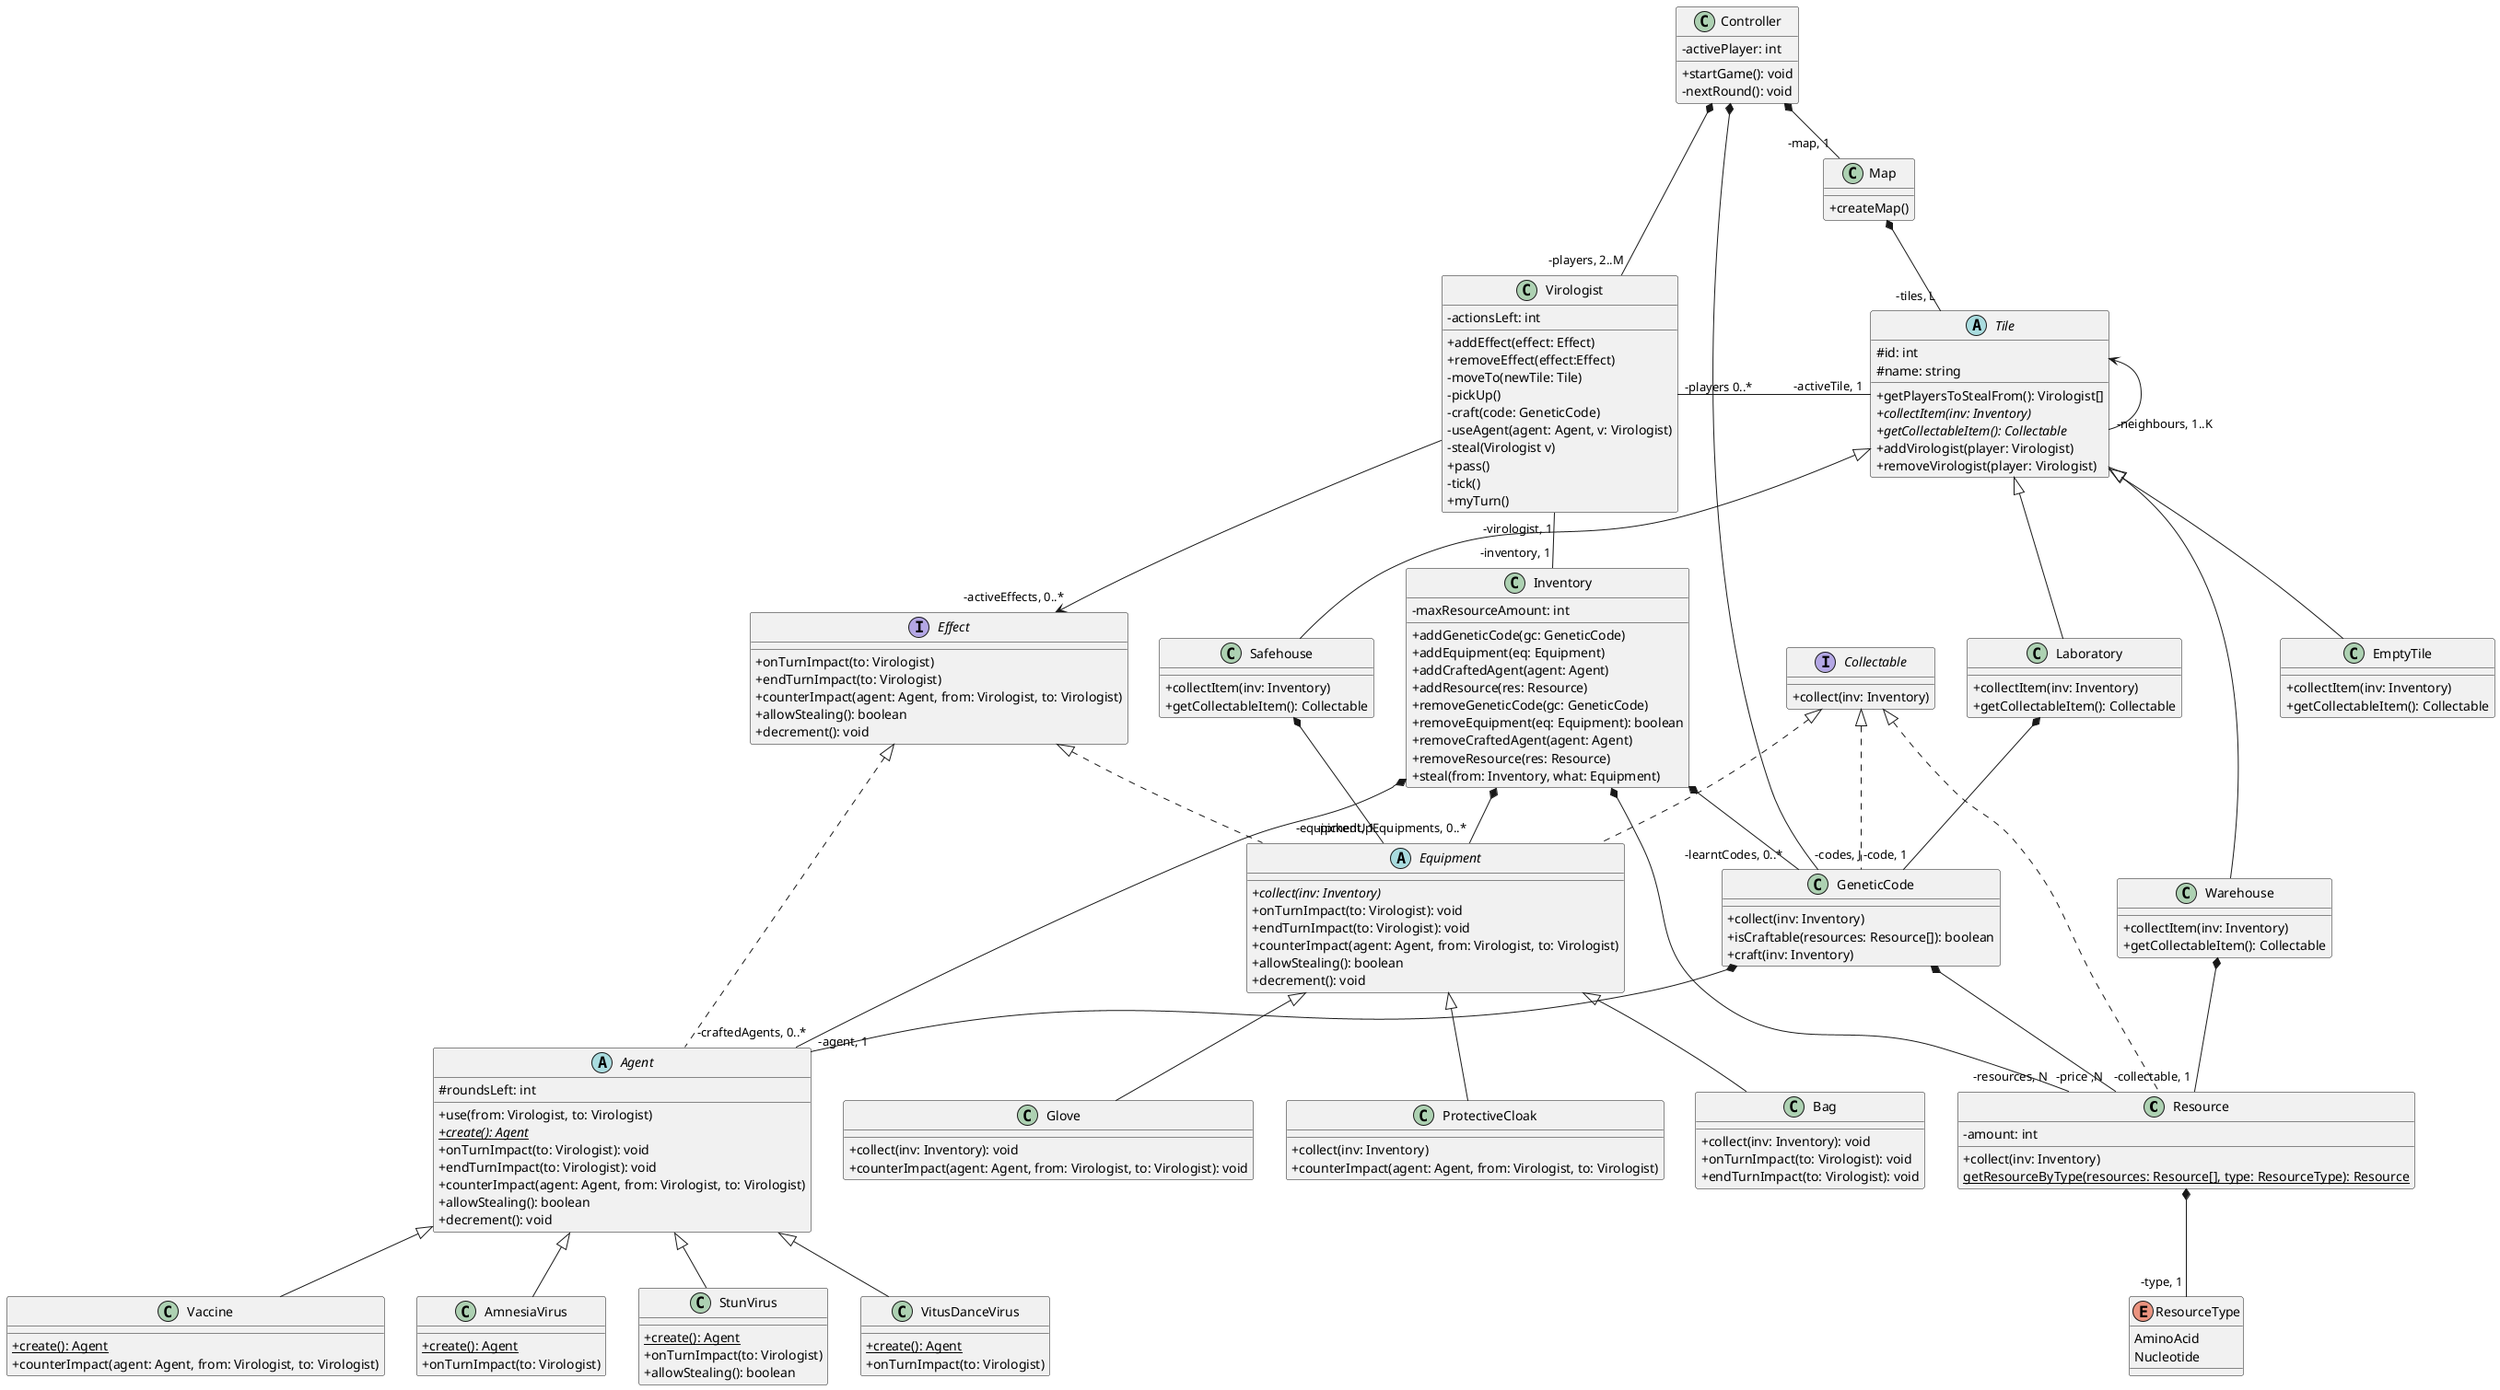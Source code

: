 @startuml
'https://plantuml.com/class-diagram
skinparam classAttributeIconSize 0
class Resource implements Collectable {
    -amount: int
    +collect(inv: Inventory)
    {static} getResourceByType(resources: Resource[], type: ResourceType): Resource
}

enum ResourceType {
    AminoAcid
    Nucleotide
}
Resource *-- "-type, 1" ResourceType

abstract class Agent implements Effect {
    #roundsLeft: int
    +use(from: Virologist, to: Virologist)
    {static} {abstract} +create(): Agent
    /'             Effekt interface            '/
        +onTurnImpact(to: Virologist): void
        +endTurnImpact(to: Virologist): void
        +counterImpact(agent: Agent, from: Virologist, to: Virologist)
        +allowStealing(): boolean
        +decrement(): void
}

class AmnesiaVirus extends Agent{
    {static} +create(): Agent
    +onTurnImpact(to: Virologist)
}

class StunVirus extends Agent{
    {static} +create(): Agent
    +onTurnImpact(to: Virologist)
    +allowStealing(): boolean
}
class VitusDanceVirus extends Agent{
    {static} +create(): Agent
    +onTurnImpact(to: Virologist)
}
class Vaccine extends Agent{
    {static} +create(): Agent
    +counterImpact(agent: Agent, from: Virologist, to: Virologist)
}

class Virologist {
    -actionsLeft: int
    +addEffect(effect: Effect)
    +removeEffect(effect:Effect)
    'az alap useCase-ek:
    -moveTo(newTile: Tile)
    -pickUp()
    -craft(code: GeneticCode)
    -useAgent(agent: Agent, v: Virologist)
    -steal(Virologist v)
    +pass()
    /' Zsombi adta hozzá '/
    -tick()          /'crafted agentek idejét eggyel csökkenti'/
    +myTurn()        /' A játékos mikor sorra kerül ezek történnek '/
}

class Inventory {
    -maxResourceAmount: int
    +addGeneticCode(gc: GeneticCode)
    +addEquipment(eq: Equipment)
    +addCraftedAgent(agent: Agent)
    +addResource(res: Resource)
    +removeGeneticCode(gc: GeneticCode)
    +removeEquipment(eq: Equipment): boolean
    +removeCraftedAgent(agent: Agent)
    +removeResource(res: Resource)
    +steal(from: Inventory, what: Equipment)
}
interface Effect {
    +onTurnImpact(to: Virologist)
    +endTurnImpact(to: Virologist)
    +counterImpact(agent: Agent, from: Virologist, to: Virologist)
    +allowStealing(): boolean
    +decrement(): void
}
class GeneticCode implements Collectable {
    +collect(inv: Inventory) /'Collectable'/
    +isCraftable(resources: Resource[]): boolean
    +craft(inv: Inventory)
}

interface Collectable {
    +collect(inv: Inventory)
}

Virologist "-virologist, 1" -- "-inventory, 1" Inventory
Virologist --> "-activeEffects, 0..*" Effect

Inventory *-- "-learntCodes, 0..*" GeneticCode
Inventory *-- "-pickedUpEquipments, 0..*" Equipment
Inventory *-- "-craftedAgents, 0..*" Agent
Inventory *-- "-resources, N" Resource

GeneticCode *-- "-price ,N" Resource
GeneticCode *-- "-agent, 1" Agent

Virologist "-players 0..*" - "-activeTile, 1" Tile

abstract class Equipment implements Effect, Collectable {
    {abstract} +collect(inv: Inventory)
    /'             Effekt interface            '/
            +onTurnImpact(to: Virologist): void
            +endTurnImpact(to: Virologist): void
            +counterImpact(agent: Agent, from: Virologist, to: Virologist)
            +allowStealing(): boolean
            +decrement(): void
}
class ProtectiveCloak extends Equipment {
    +collect(inv: Inventory) /'Collectable'/
    +counterImpact(agent: Agent, from: Virologist, to: Virologist) /'Equipment'/
}

class Bag extends Equipment{
    +collect(inv: Inventory): void /'Collectable'/
    +onTurnImpact(to: Virologist): void /'Equipment'/
    +endTurnImpact(to: Virologist): void /'Equipment'/
}
class Glove extends Equipment {
    +collect(inv: Inventory): void /'Collectable'/
    +counterImpact(agent: Agent, from: Virologist, to: Virologist): void /'Equipment'/
}

abstract class Tile {
    #id: int
    #name: string
    +getPlayersToStealFrom(): Virologist[]
    {abstract} +collectItem(inv: Inventory)
    {abstract} +getCollectableItem(): Collectable
    +addVirologist(player: Virologist)
    +removeVirologist(player: Virologist)
}
class Laboratory extends Tile {
    +collectItem(inv: Inventory)
    +getCollectableItem(): Collectable
}

class Safehouse extends Tile {
    +collectItem(inv: Inventory)
    +getCollectableItem(): Collectable
}
class Warehouse extends Tile {
    +collectItem(inv: Inventory)
    +getCollectableItem(): Collectable
}
class EmptyTile extends Tile {
    +collectItem(inv: Inventory)
    +getCollectableItem(): Collectable
}

class Map {
    +createMap()
}
Laboratory *-- "-code, 1" GeneticCode
Safehouse *-- "-equipment, 1" Equipment
Warehouse *-- "-collectable, 1" Resource

Map  *-- "-tiles, L" Tile
Tile <-- "-neighbours, 1..K" Tile


class Controller {
    -activePlayer: int
    +startGame(): void
    -nextRound(): void
}
Controller *-- "-map, 1" Map
Controller *-- "-players, 2..M" Virologist
Controller *-- "-codes, J" GeneticCode

@enduml
